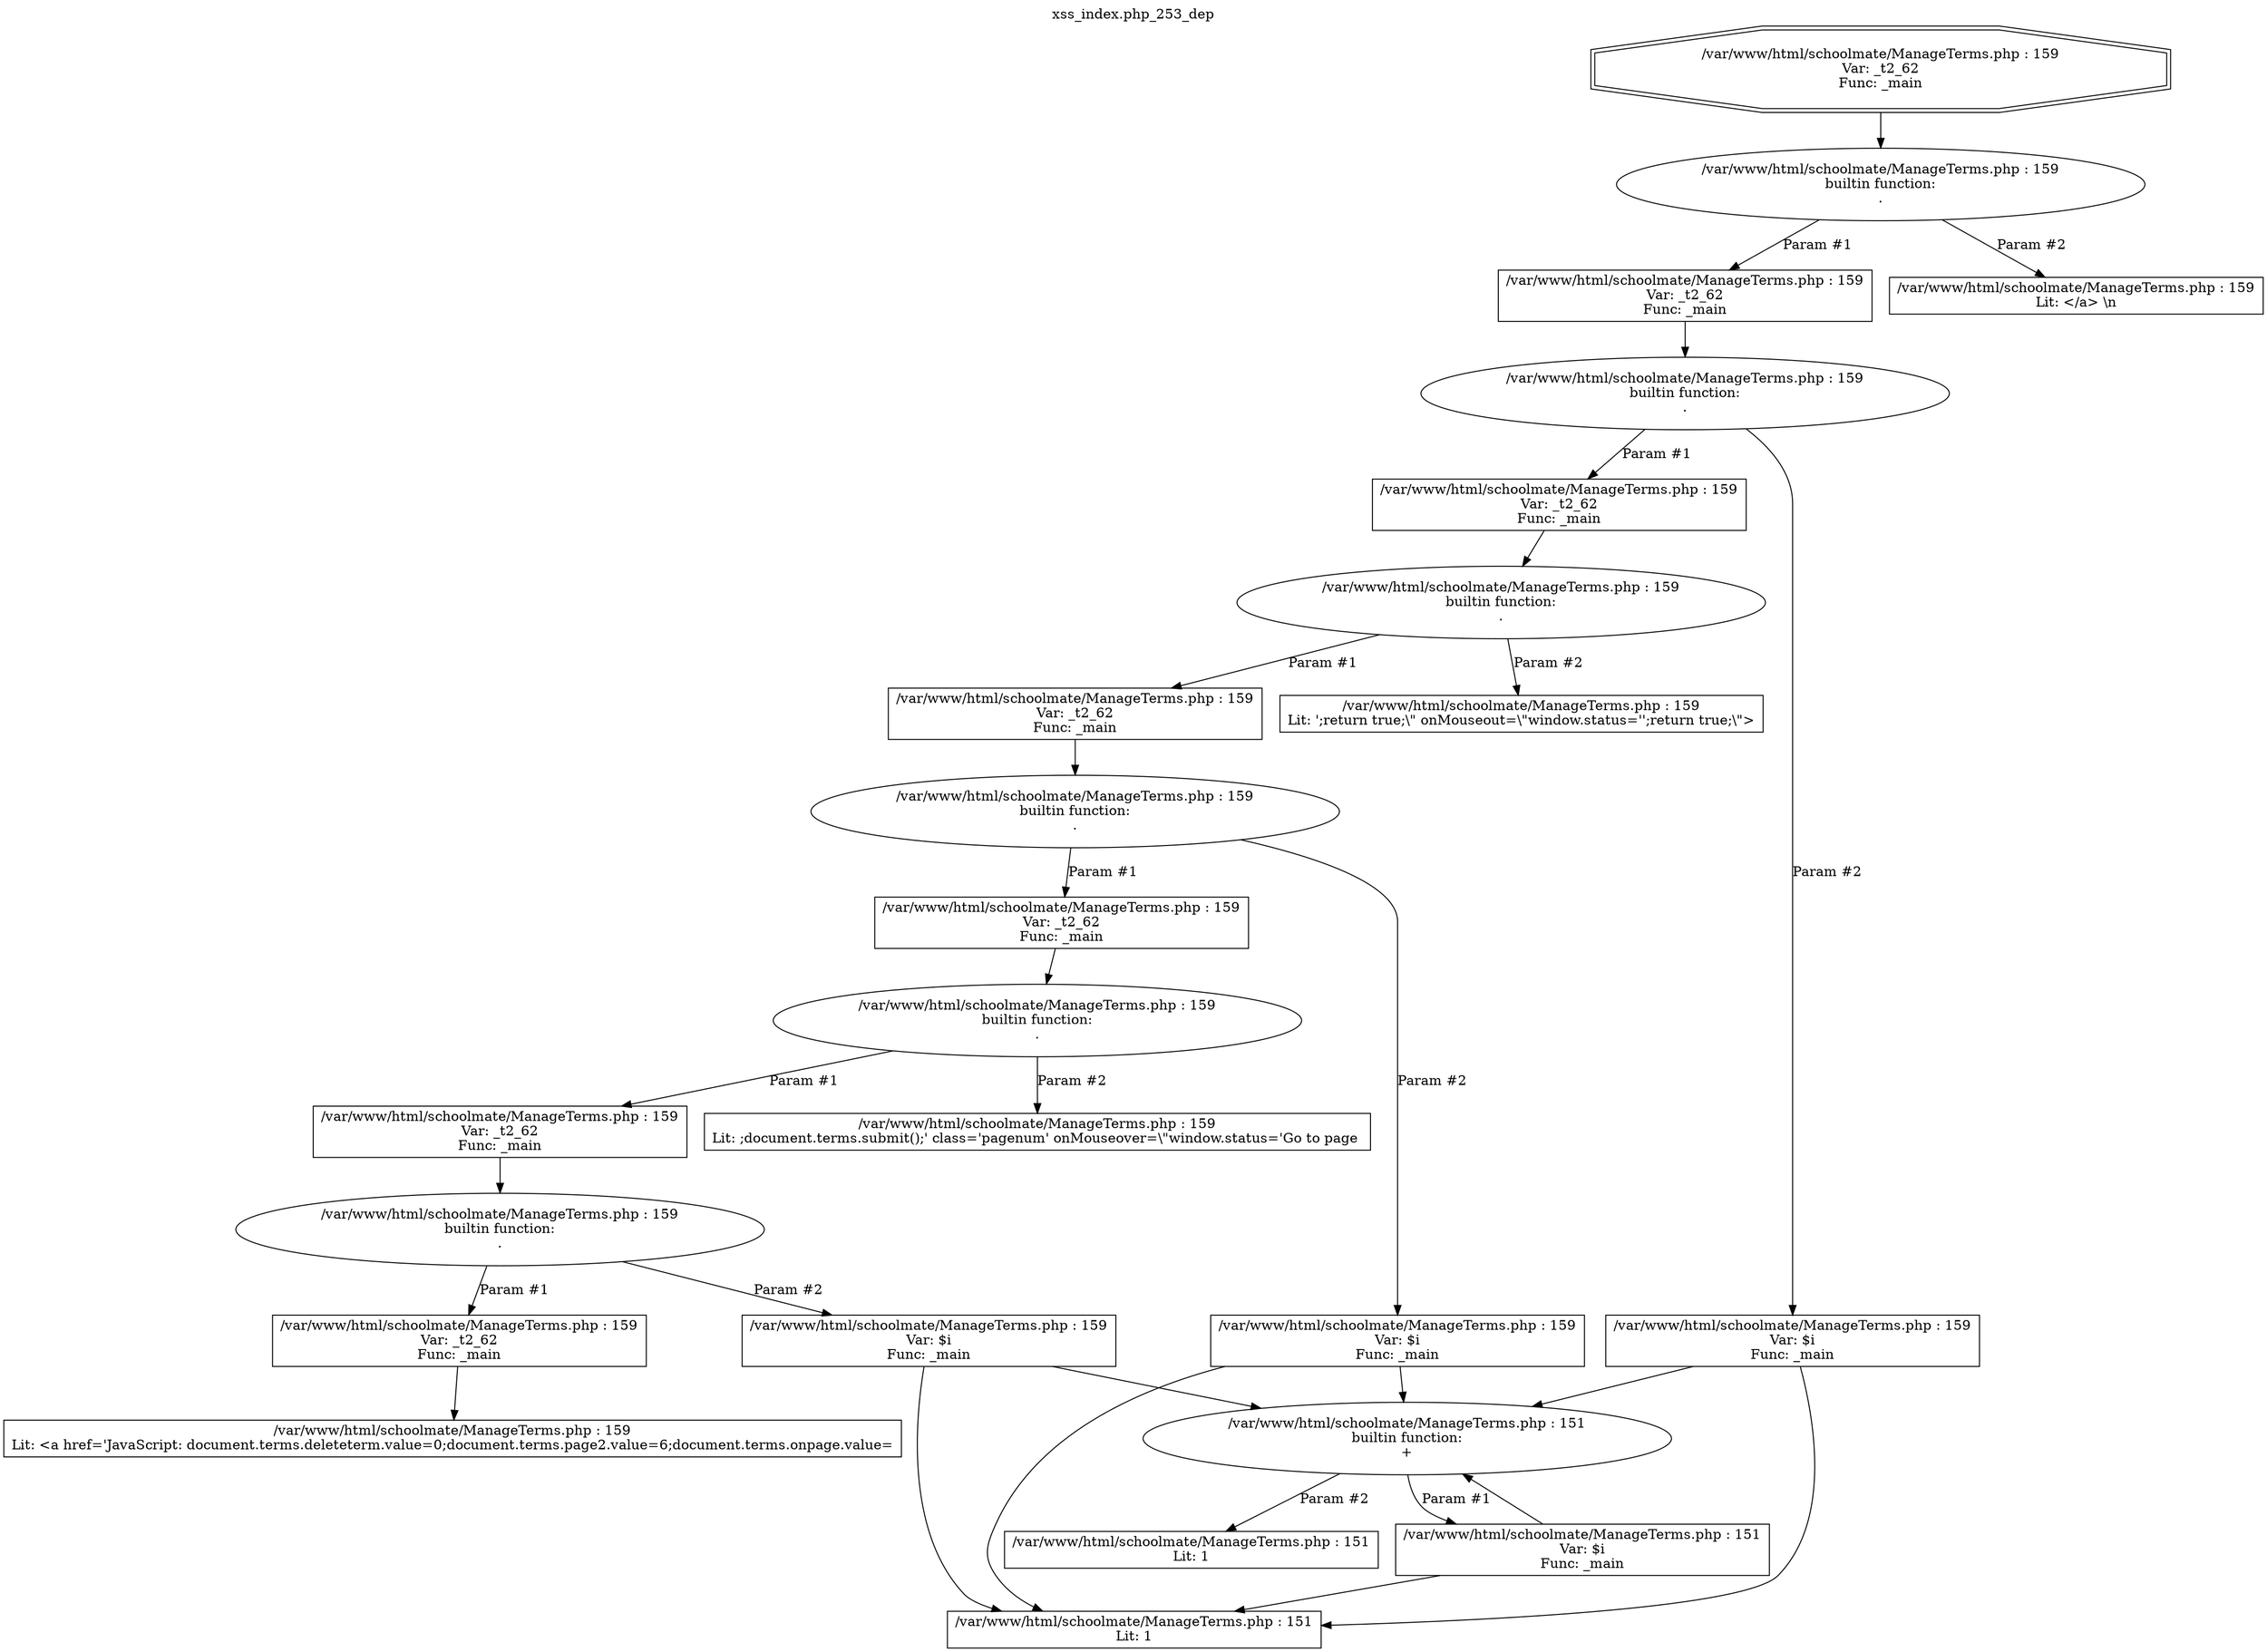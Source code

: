 digraph cfg {
  label="xss_index.php_253_dep";
  labelloc=t;
  n1 [shape=doubleoctagon, label="/var/www/html/schoolmate/ManageTerms.php : 159\nVar: _t2_62\nFunc: _main\n"];
  n2 [shape=ellipse, label="/var/www/html/schoolmate/ManageTerms.php : 159\nbuiltin function:\n.\n"];
  n3 [shape=box, label="/var/www/html/schoolmate/ManageTerms.php : 159\nVar: _t2_62\nFunc: _main\n"];
  n4 [shape=ellipse, label="/var/www/html/schoolmate/ManageTerms.php : 159\nbuiltin function:\n.\n"];
  n5 [shape=box, label="/var/www/html/schoolmate/ManageTerms.php : 159\nVar: _t2_62\nFunc: _main\n"];
  n6 [shape=ellipse, label="/var/www/html/schoolmate/ManageTerms.php : 159\nbuiltin function:\n.\n"];
  n7 [shape=box, label="/var/www/html/schoolmate/ManageTerms.php : 159\nVar: _t2_62\nFunc: _main\n"];
  n8 [shape=ellipse, label="/var/www/html/schoolmate/ManageTerms.php : 159\nbuiltin function:\n.\n"];
  n9 [shape=box, label="/var/www/html/schoolmate/ManageTerms.php : 159\nVar: _t2_62\nFunc: _main\n"];
  n10 [shape=ellipse, label="/var/www/html/schoolmate/ManageTerms.php : 159\nbuiltin function:\n.\n"];
  n11 [shape=box, label="/var/www/html/schoolmate/ManageTerms.php : 159\nVar: _t2_62\nFunc: _main\n"];
  n12 [shape=ellipse, label="/var/www/html/schoolmate/ManageTerms.php : 159\nbuiltin function:\n.\n"];
  n13 [shape=box, label="/var/www/html/schoolmate/ManageTerms.php : 159\nVar: _t2_62\nFunc: _main\n"];
  n14 [shape=box, label="/var/www/html/schoolmate/ManageTerms.php : 159\nLit: <a href='JavaScript: document.terms.deleteterm.value=0;document.terms.page2.value=6;document.terms.onpage.value=\n"];
  n15 [shape=box, label="/var/www/html/schoolmate/ManageTerms.php : 159\nVar: $i\nFunc: _main\n"];
  n16 [shape=ellipse, label="/var/www/html/schoolmate/ManageTerms.php : 151\nbuiltin function:\n+\n"];
  n17 [shape=box, label="/var/www/html/schoolmate/ManageTerms.php : 151\nVar: $i\nFunc: _main\n"];
  n18 [shape=box, label="/var/www/html/schoolmate/ManageTerms.php : 151\nLit: 1\n"];
  n19 [shape=box, label="/var/www/html/schoolmate/ManageTerms.php : 151\nLit: 1\n"];
  n20 [shape=box, label="/var/www/html/schoolmate/ManageTerms.php : 159\nLit: ;document.terms.submit();' class='pagenum' onMouseover=\\\"window.status='Go to page \n"];
  n21 [shape=box, label="/var/www/html/schoolmate/ManageTerms.php : 159\nVar: $i\nFunc: _main\n"];
  n22 [shape=box, label="/var/www/html/schoolmate/ManageTerms.php : 159\nLit: ';return true;\\\" onMouseout=\\\"window.status='';return true;\\\">\n"];
  n23 [shape=box, label="/var/www/html/schoolmate/ManageTerms.php : 159\nVar: $i\nFunc: _main\n"];
  n24 [shape=box, label="/var/www/html/schoolmate/ManageTerms.php : 159\nLit: </a>&nbsp;\\n\n"];
  n1 -> n2;
  n3 -> n4;
  n5 -> n6;
  n7 -> n8;
  n9 -> n10;
  n11 -> n12;
  n13 -> n14;
  n12 -> n13[label="Param #1"];
  n12 -> n15[label="Param #2"];
  n15 -> n16;
  n15 -> n18;
  n17 -> n16;
  n17 -> n18;
  n16 -> n17[label="Param #1"];
  n16 -> n19[label="Param #2"];
  n10 -> n11[label="Param #1"];
  n10 -> n20[label="Param #2"];
  n8 -> n9[label="Param #1"];
  n8 -> n21[label="Param #2"];
  n21 -> n16;
  n21 -> n18;
  n6 -> n7[label="Param #1"];
  n6 -> n22[label="Param #2"];
  n4 -> n5[label="Param #1"];
  n4 -> n23[label="Param #2"];
  n23 -> n16;
  n23 -> n18;
  n2 -> n3[label="Param #1"];
  n2 -> n24[label="Param #2"];
}
